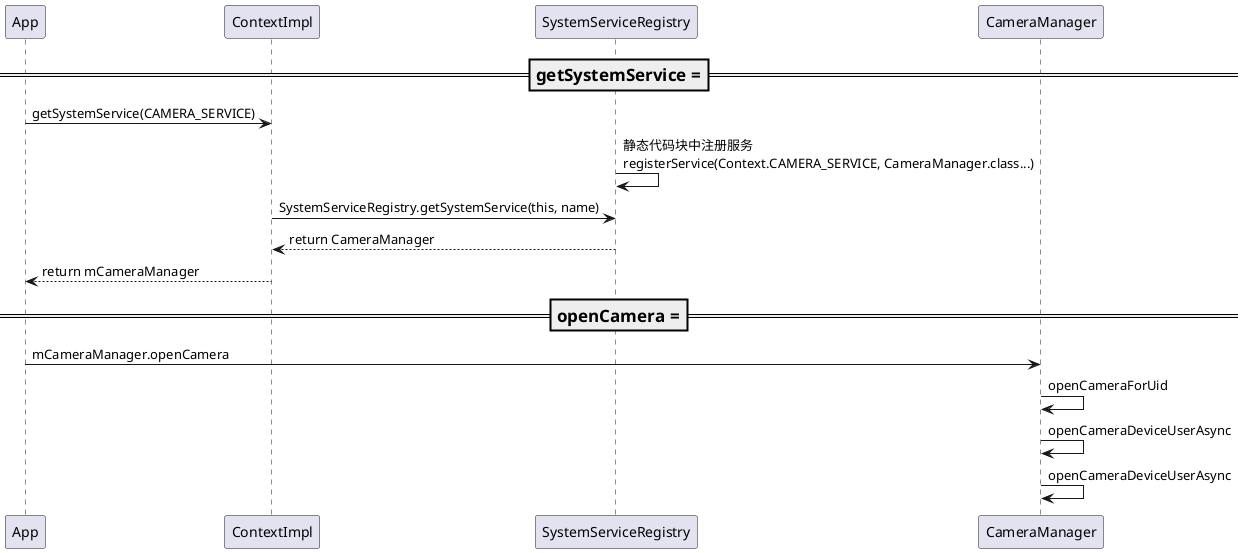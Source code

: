 @startuml

=== getSystemService ===
App -> ContextImpl: getSystemService(CAMERA_SERVICE)
SystemServiceRegistry -> SystemServiceRegistry: 静态代码块中注册服务\nregisterService(Context.CAMERA_SERVICE, CameraManager.class...)
ContextImpl -> SystemServiceRegistry: SystemServiceRegistry.getSystemService(this, name)
SystemServiceRegistry --> ContextImpl: return CameraManager
ContextImpl --> App: return mCameraManager

=== openCamera ===
App -> CameraManager: mCameraManager.openCamera
CameraManager -> CameraManager: openCameraForUid
CameraManager -> CameraManager: openCameraDeviceUserAsync
CameraManager -> CameraManager: openCameraDeviceUserAsync


@enduml